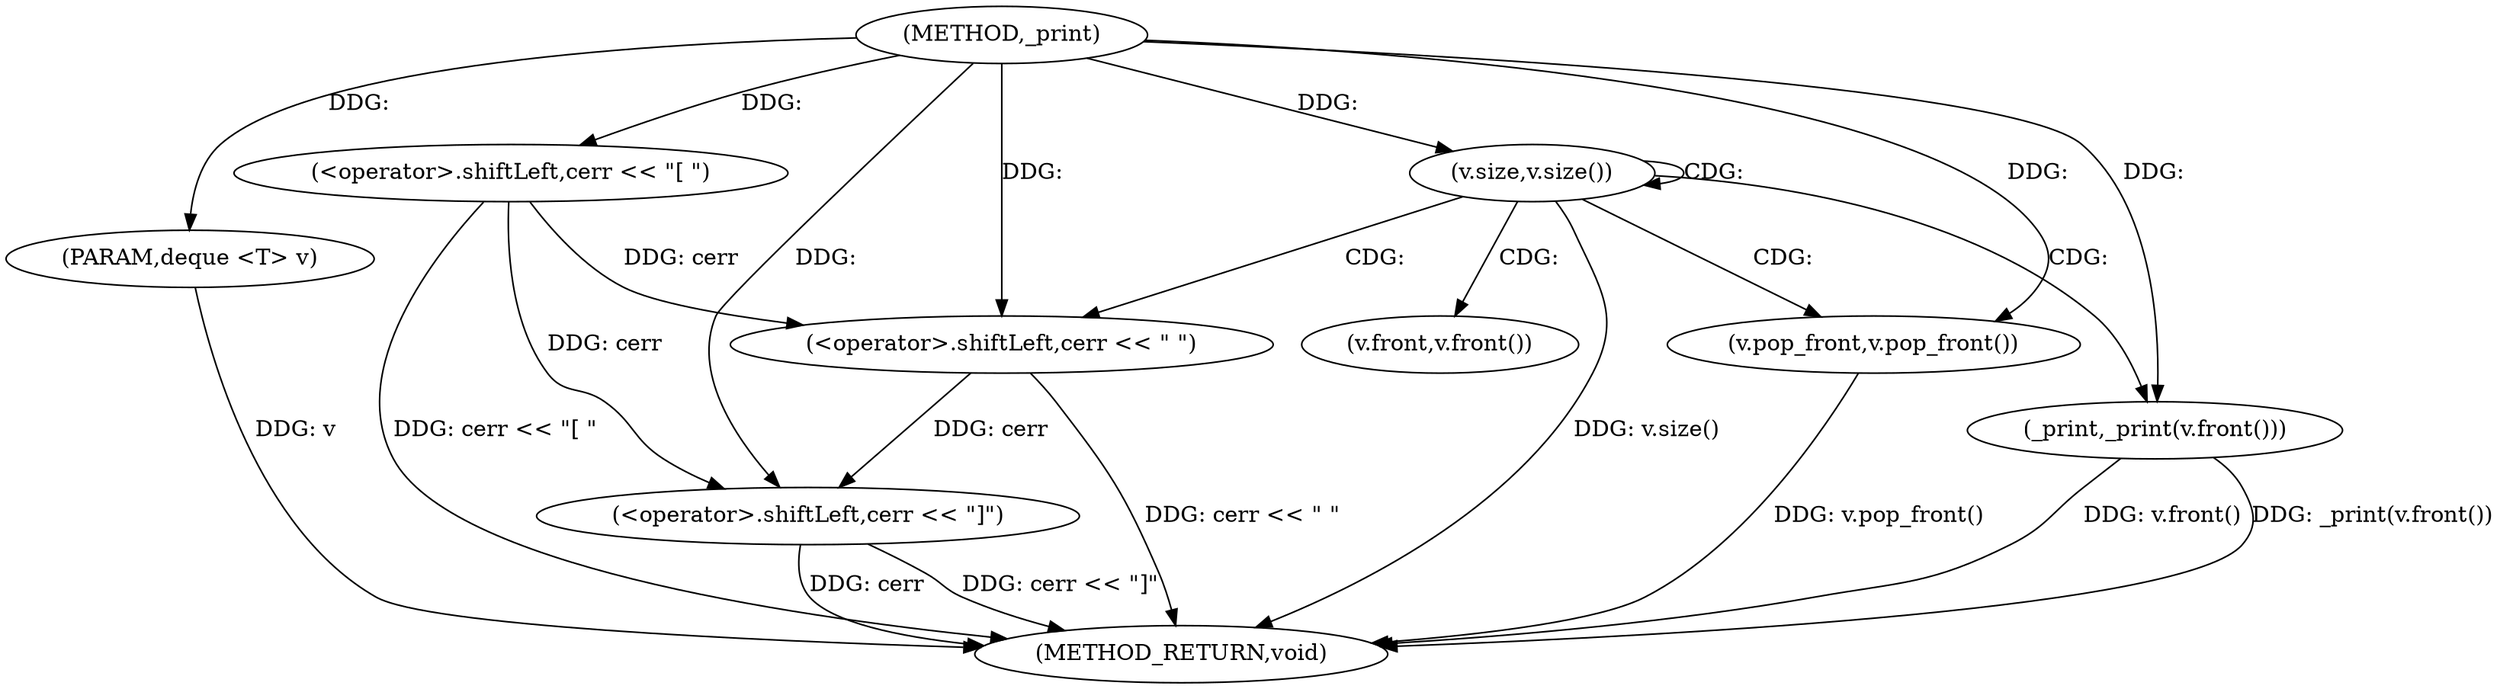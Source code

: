 digraph "_print" {  
"1000475" [label = "(METHOD,_print)" ]
"1000493" [label = "(METHOD_RETURN,void)" ]
"1000476" [label = "(PARAM,deque <T> v)" ]
"1000478" [label = "(<operator>.shiftLeft,cerr << \"[ \")" ]
"1000490" [label = "(<operator>.shiftLeft,cerr << \"]\")" ]
"1000482" [label = "(v.size,v.size())" ]
"1000484" [label = "(_print,_print(v.front()))" ]
"1000486" [label = "(<operator>.shiftLeft,cerr << \" \")" ]
"1000489" [label = "(v.pop_front,v.pop_front())" ]
"1000485" [label = "(v.front,v.front())" ]
  "1000476" -> "1000493"  [ label = "DDG: v"] 
  "1000478" -> "1000493"  [ label = "DDG: cerr << \"[ \""] 
  "1000482" -> "1000493"  [ label = "DDG: v.size()"] 
  "1000490" -> "1000493"  [ label = "DDG: cerr"] 
  "1000490" -> "1000493"  [ label = "DDG: cerr << \"]\""] 
  "1000484" -> "1000493"  [ label = "DDG: v.front()"] 
  "1000484" -> "1000493"  [ label = "DDG: _print(v.front())"] 
  "1000486" -> "1000493"  [ label = "DDG: cerr << \" \""] 
  "1000489" -> "1000493"  [ label = "DDG: v.pop_front()"] 
  "1000475" -> "1000476"  [ label = "DDG: "] 
  "1000475" -> "1000478"  [ label = "DDG: "] 
  "1000475" -> "1000482"  [ label = "DDG: "] 
  "1000478" -> "1000490"  [ label = "DDG: cerr"] 
  "1000486" -> "1000490"  [ label = "DDG: cerr"] 
  "1000475" -> "1000490"  [ label = "DDG: "] 
  "1000475" -> "1000489"  [ label = "DDG: "] 
  "1000475" -> "1000484"  [ label = "DDG: "] 
  "1000478" -> "1000486"  [ label = "DDG: cerr"] 
  "1000475" -> "1000486"  [ label = "DDG: "] 
  "1000482" -> "1000484"  [ label = "CDG: "] 
  "1000482" -> "1000485"  [ label = "CDG: "] 
  "1000482" -> "1000486"  [ label = "CDG: "] 
  "1000482" -> "1000489"  [ label = "CDG: "] 
  "1000482" -> "1000482"  [ label = "CDG: "] 
}

